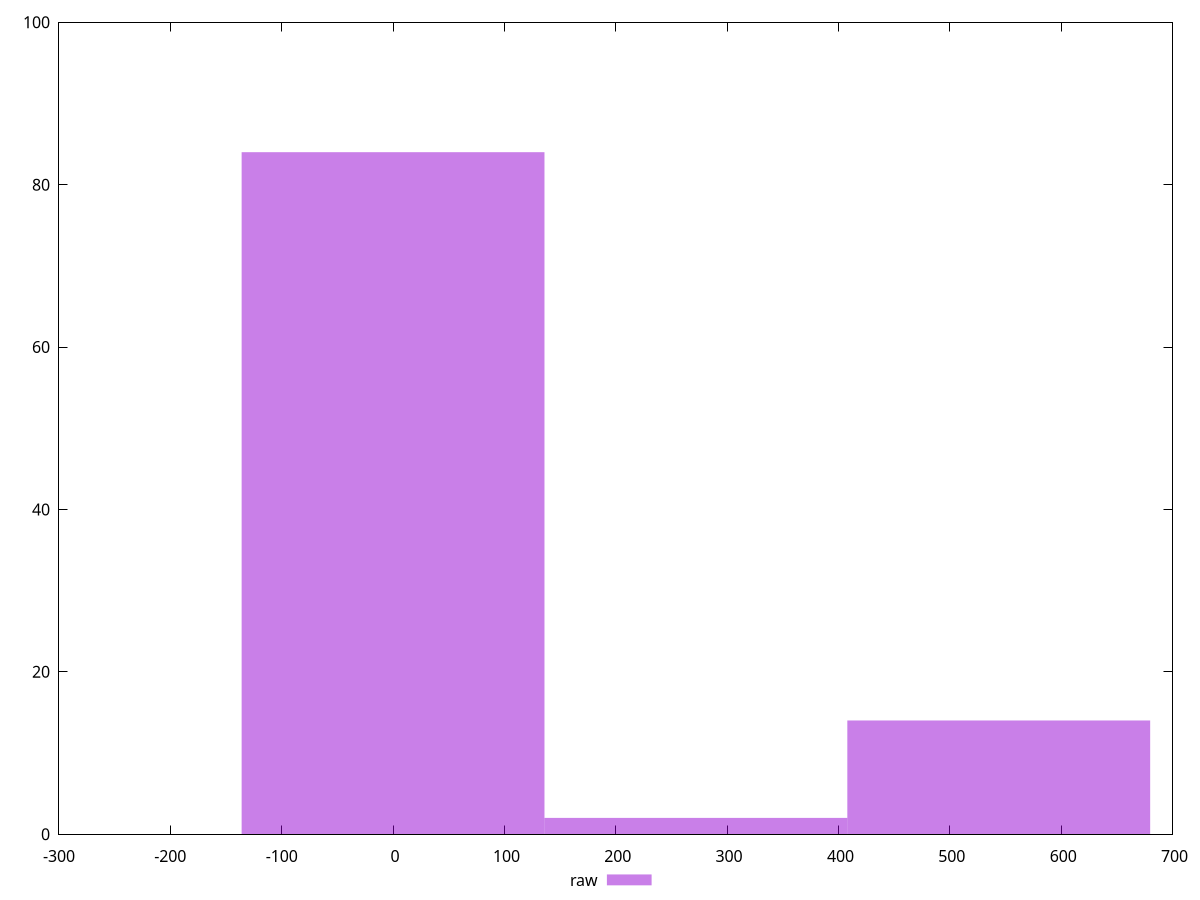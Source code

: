 reset
set terminal svg size 640, 490 enhanced background rgb 'white'
set output "report_00007_2020-12-11T15:55:29.892Z/render-blocking-resources/samples/pages+cached+noexternal+nofonts+nosvg+noimg/raw/histogram.svg"

$raw <<EOF
0 84
543.9566589637068 14
271.9783294818534 2
EOF

set key outside below
set boxwidth 271.9783294818534
set yrange [0:100]
set style fill transparent solid 0.5 noborder

plot \
  $raw title "raw" with boxes, \


reset